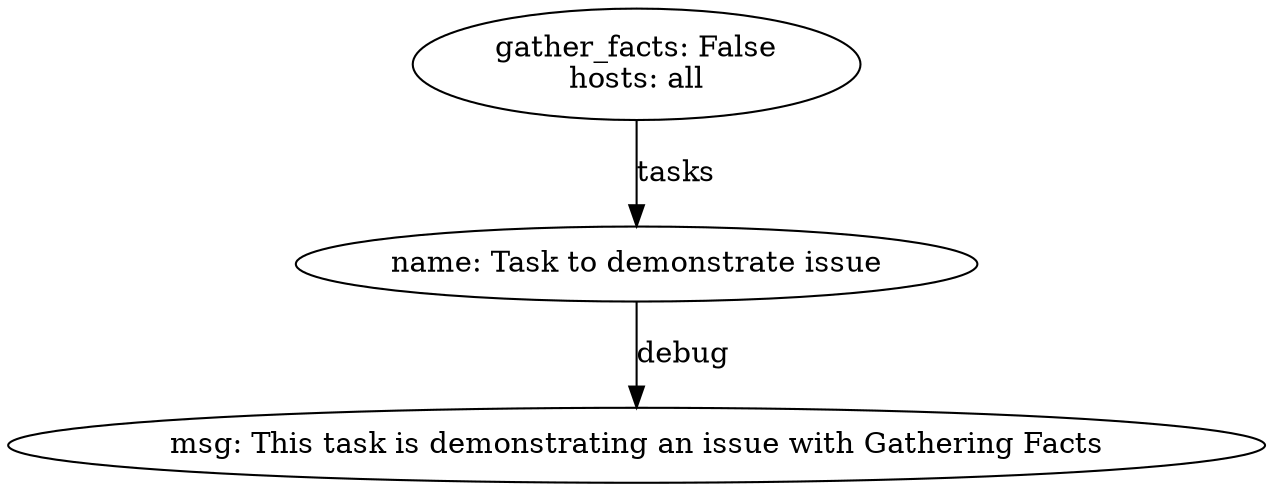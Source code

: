digraph graphname {
2063 [label="msg: This task is demonstrating an issue with Gathering Facts\n"];
2062 [label="name: Task to demonstrate issue\n"];
2062 -> 2063 [label="debug"];
2061 [label="gather_facts: False\nhosts: all\n"];
2061 -> 2062 [label="tasks"];
}
